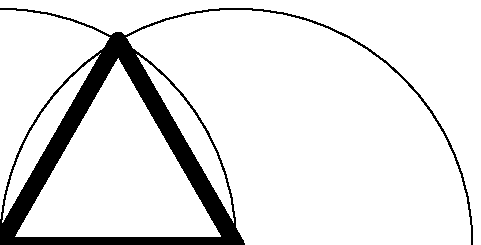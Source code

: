 prologues:=3;
verbatimtex
%&latex
\documentclass{minimal}
\begin{document}
etex

beginfig(0);

numeric u,d;
path circ,bue;
u=3cm;
z1=(0,0);
z2=(u,0);
z3=(0,u);
z4=(-u,0);
z5=(u,u);
z6=(2u,0);

circ=z2..z3..z4;
bue=z1..z5..z6;


d=2*u;

draw z1--z2;
draw circ;
draw bue;

pickup pencircle scaled 6pt;
draw circ intersectionpoint bue;

z7=circ intersectionpoint bue;
draw z1--z2--z7--cycle;

endfig;

end